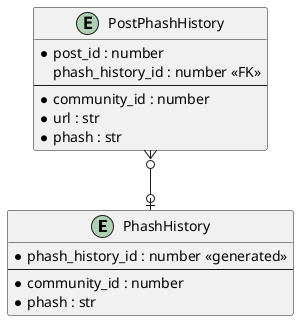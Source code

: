 @startuml ie
skinparam linetype ortho

entity PhashHistory {
    * phash_history_id : number <<generated>>
    ---
    * community_id : number
    * phash : str
}

entity PostPhashHistory {
    * post_id : number
    phash_history_id : number <<FK>>
    ---
    * community_id : number
    * url : str
    * phash : str
}

PhashHistory |o-u-o{ PostPhashHistory

@enduml
